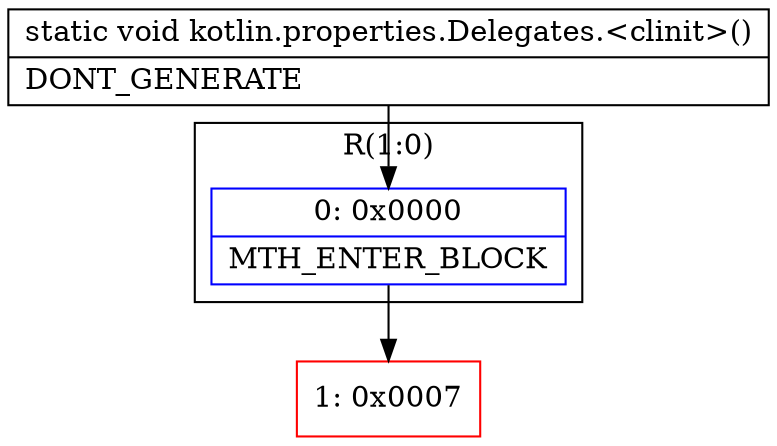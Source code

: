 digraph "CFG forkotlin.properties.Delegates.\<clinit\>()V" {
subgraph cluster_Region_931418557 {
label = "R(1:0)";
node [shape=record,color=blue];
Node_0 [shape=record,label="{0\:\ 0x0000|MTH_ENTER_BLOCK\l}"];
}
Node_1 [shape=record,color=red,label="{1\:\ 0x0007}"];
MethodNode[shape=record,label="{static void kotlin.properties.Delegates.\<clinit\>()  | DONT_GENERATE\l}"];
MethodNode -> Node_0;
Node_0 -> Node_1;
}

